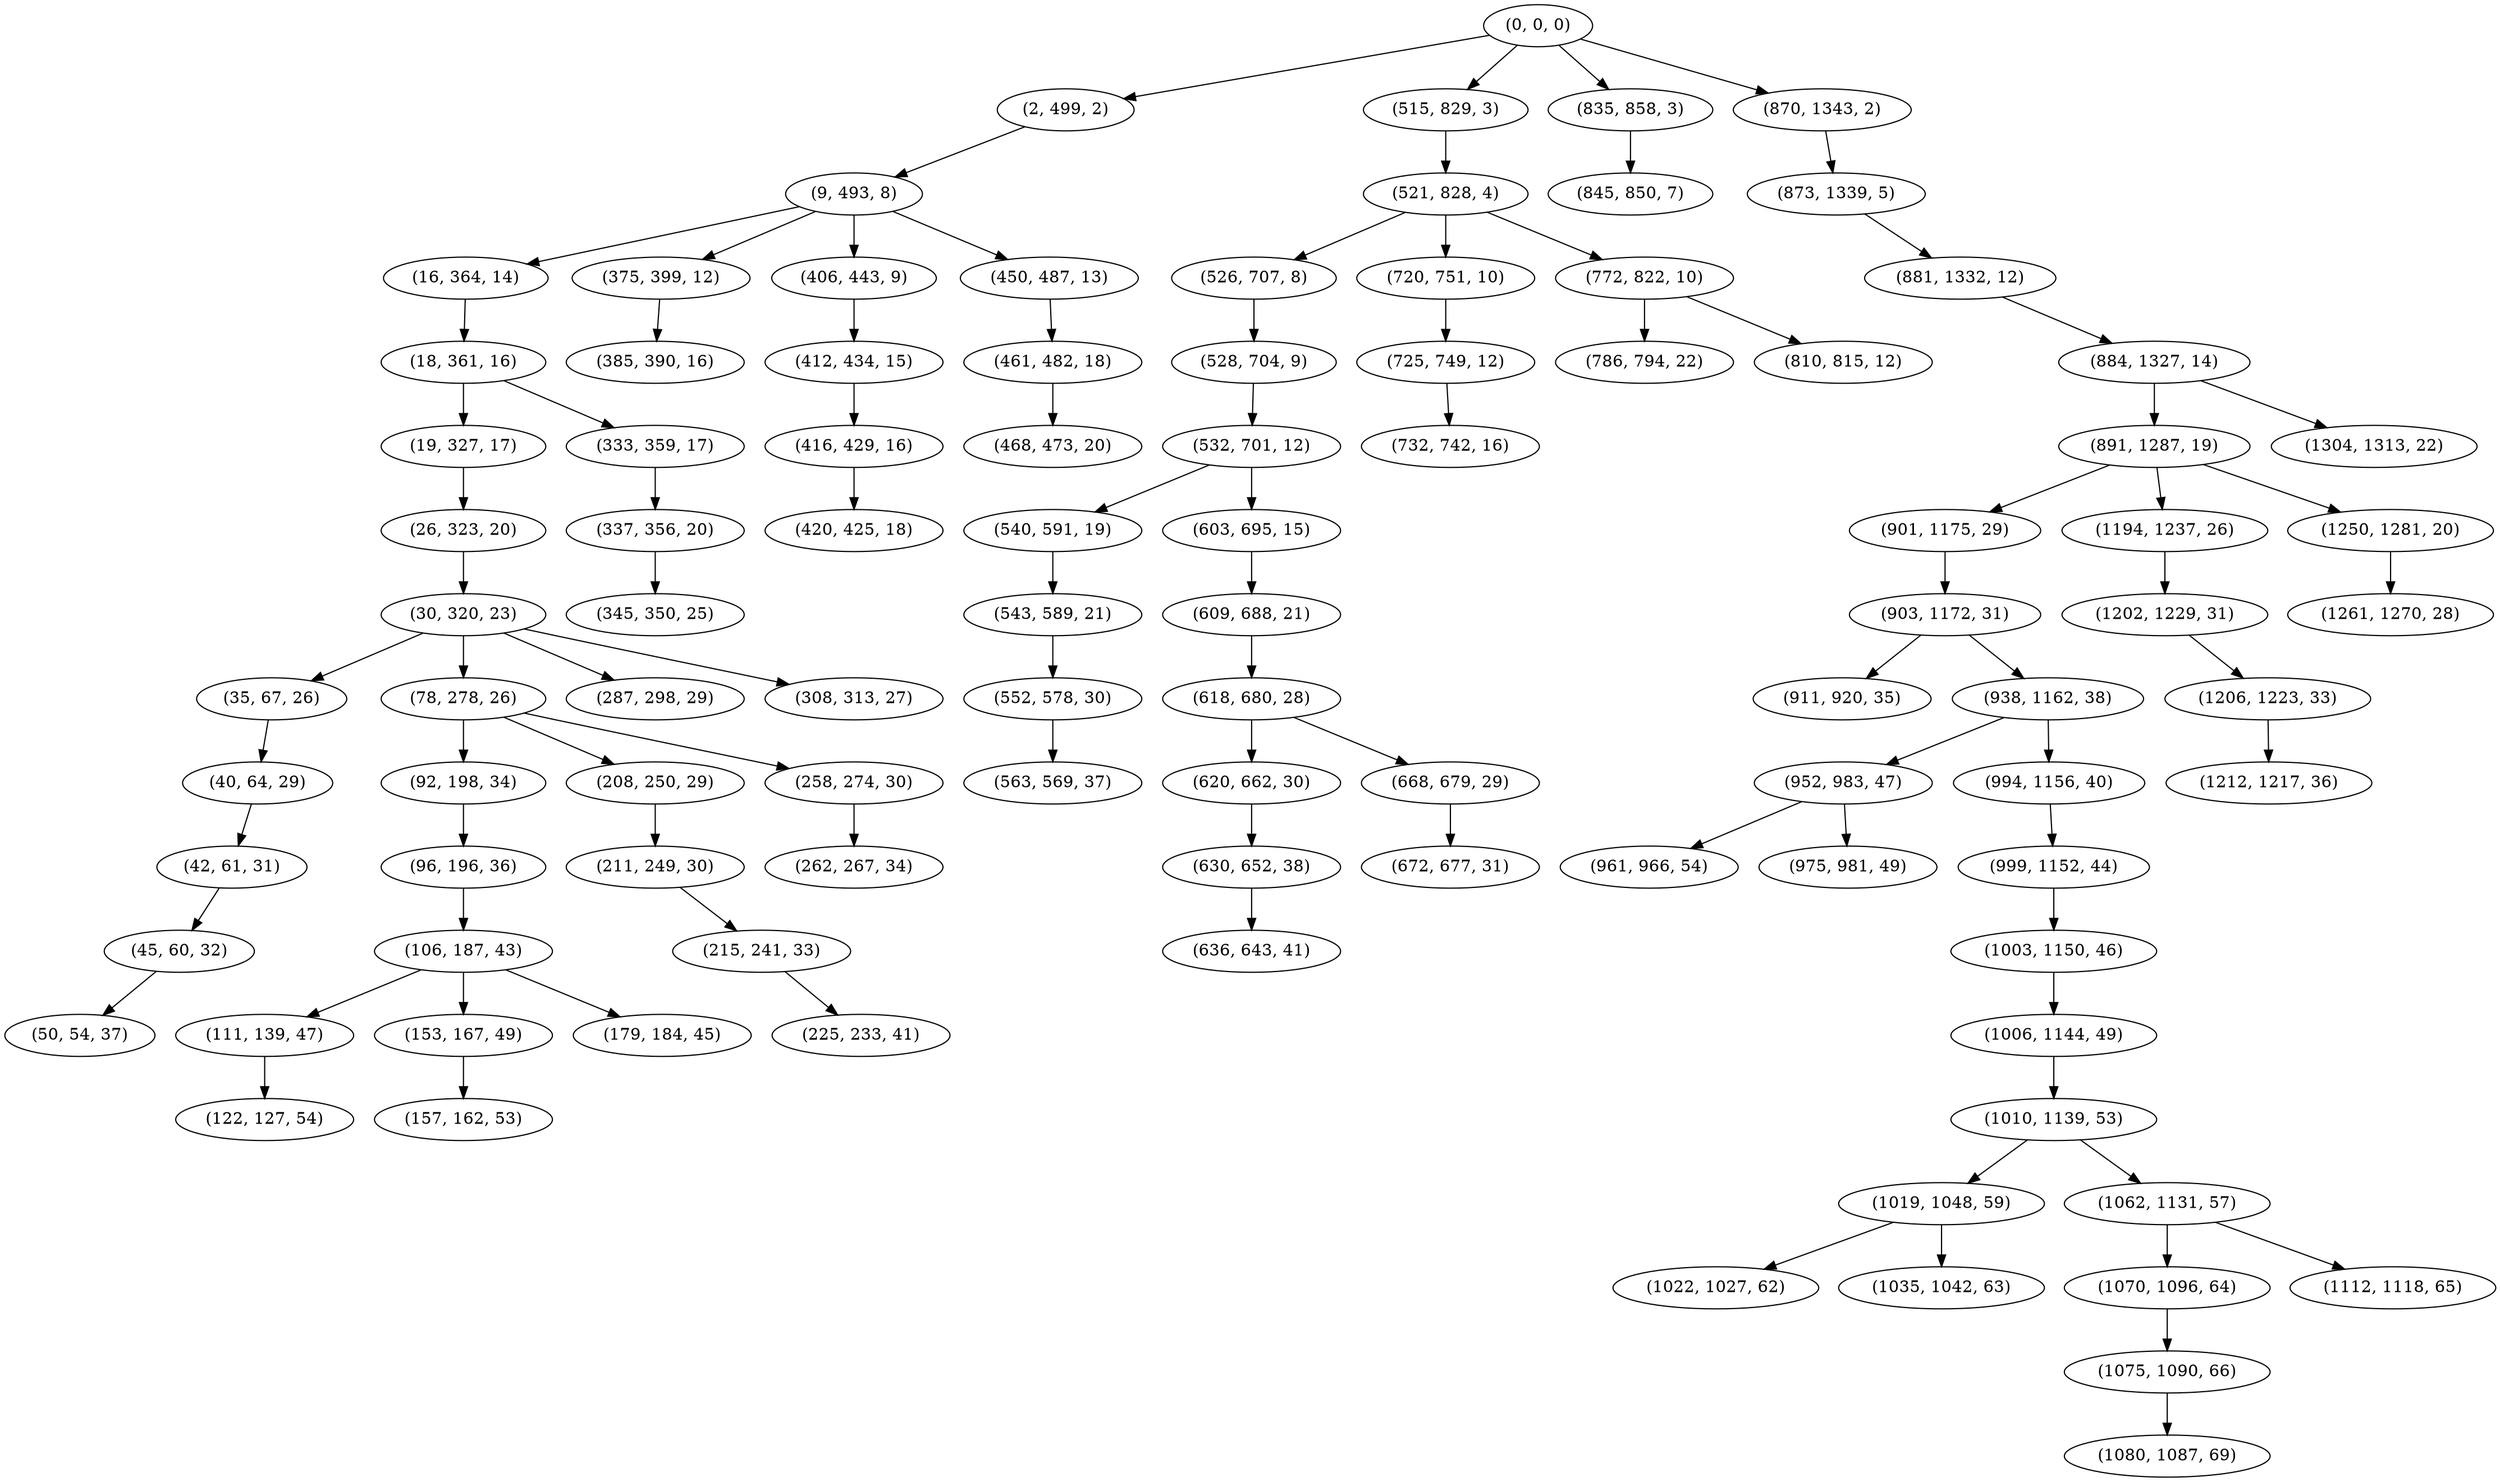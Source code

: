 digraph tree {
    "(0, 0, 0)";
    "(2, 499, 2)";
    "(9, 493, 8)";
    "(16, 364, 14)";
    "(18, 361, 16)";
    "(19, 327, 17)";
    "(26, 323, 20)";
    "(30, 320, 23)";
    "(35, 67, 26)";
    "(40, 64, 29)";
    "(42, 61, 31)";
    "(45, 60, 32)";
    "(50, 54, 37)";
    "(78, 278, 26)";
    "(92, 198, 34)";
    "(96, 196, 36)";
    "(106, 187, 43)";
    "(111, 139, 47)";
    "(122, 127, 54)";
    "(153, 167, 49)";
    "(157, 162, 53)";
    "(179, 184, 45)";
    "(208, 250, 29)";
    "(211, 249, 30)";
    "(215, 241, 33)";
    "(225, 233, 41)";
    "(258, 274, 30)";
    "(262, 267, 34)";
    "(287, 298, 29)";
    "(308, 313, 27)";
    "(333, 359, 17)";
    "(337, 356, 20)";
    "(345, 350, 25)";
    "(375, 399, 12)";
    "(385, 390, 16)";
    "(406, 443, 9)";
    "(412, 434, 15)";
    "(416, 429, 16)";
    "(420, 425, 18)";
    "(450, 487, 13)";
    "(461, 482, 18)";
    "(468, 473, 20)";
    "(515, 829, 3)";
    "(521, 828, 4)";
    "(526, 707, 8)";
    "(528, 704, 9)";
    "(532, 701, 12)";
    "(540, 591, 19)";
    "(543, 589, 21)";
    "(552, 578, 30)";
    "(563, 569, 37)";
    "(603, 695, 15)";
    "(609, 688, 21)";
    "(618, 680, 28)";
    "(620, 662, 30)";
    "(630, 652, 38)";
    "(636, 643, 41)";
    "(668, 679, 29)";
    "(672, 677, 31)";
    "(720, 751, 10)";
    "(725, 749, 12)";
    "(732, 742, 16)";
    "(772, 822, 10)";
    "(786, 794, 22)";
    "(810, 815, 12)";
    "(835, 858, 3)";
    "(845, 850, 7)";
    "(870, 1343, 2)";
    "(873, 1339, 5)";
    "(881, 1332, 12)";
    "(884, 1327, 14)";
    "(891, 1287, 19)";
    "(901, 1175, 29)";
    "(903, 1172, 31)";
    "(911, 920, 35)";
    "(938, 1162, 38)";
    "(952, 983, 47)";
    "(961, 966, 54)";
    "(975, 981, 49)";
    "(994, 1156, 40)";
    "(999, 1152, 44)";
    "(1003, 1150, 46)";
    "(1006, 1144, 49)";
    "(1010, 1139, 53)";
    "(1019, 1048, 59)";
    "(1022, 1027, 62)";
    "(1035, 1042, 63)";
    "(1062, 1131, 57)";
    "(1070, 1096, 64)";
    "(1075, 1090, 66)";
    "(1080, 1087, 69)";
    "(1112, 1118, 65)";
    "(1194, 1237, 26)";
    "(1202, 1229, 31)";
    "(1206, 1223, 33)";
    "(1212, 1217, 36)";
    "(1250, 1281, 20)";
    "(1261, 1270, 28)";
    "(1304, 1313, 22)";
    "(0, 0, 0)" -> "(2, 499, 2)";
    "(0, 0, 0)" -> "(515, 829, 3)";
    "(0, 0, 0)" -> "(835, 858, 3)";
    "(0, 0, 0)" -> "(870, 1343, 2)";
    "(2, 499, 2)" -> "(9, 493, 8)";
    "(9, 493, 8)" -> "(16, 364, 14)";
    "(9, 493, 8)" -> "(375, 399, 12)";
    "(9, 493, 8)" -> "(406, 443, 9)";
    "(9, 493, 8)" -> "(450, 487, 13)";
    "(16, 364, 14)" -> "(18, 361, 16)";
    "(18, 361, 16)" -> "(19, 327, 17)";
    "(18, 361, 16)" -> "(333, 359, 17)";
    "(19, 327, 17)" -> "(26, 323, 20)";
    "(26, 323, 20)" -> "(30, 320, 23)";
    "(30, 320, 23)" -> "(35, 67, 26)";
    "(30, 320, 23)" -> "(78, 278, 26)";
    "(30, 320, 23)" -> "(287, 298, 29)";
    "(30, 320, 23)" -> "(308, 313, 27)";
    "(35, 67, 26)" -> "(40, 64, 29)";
    "(40, 64, 29)" -> "(42, 61, 31)";
    "(42, 61, 31)" -> "(45, 60, 32)";
    "(45, 60, 32)" -> "(50, 54, 37)";
    "(78, 278, 26)" -> "(92, 198, 34)";
    "(78, 278, 26)" -> "(208, 250, 29)";
    "(78, 278, 26)" -> "(258, 274, 30)";
    "(92, 198, 34)" -> "(96, 196, 36)";
    "(96, 196, 36)" -> "(106, 187, 43)";
    "(106, 187, 43)" -> "(111, 139, 47)";
    "(106, 187, 43)" -> "(153, 167, 49)";
    "(106, 187, 43)" -> "(179, 184, 45)";
    "(111, 139, 47)" -> "(122, 127, 54)";
    "(153, 167, 49)" -> "(157, 162, 53)";
    "(208, 250, 29)" -> "(211, 249, 30)";
    "(211, 249, 30)" -> "(215, 241, 33)";
    "(215, 241, 33)" -> "(225, 233, 41)";
    "(258, 274, 30)" -> "(262, 267, 34)";
    "(333, 359, 17)" -> "(337, 356, 20)";
    "(337, 356, 20)" -> "(345, 350, 25)";
    "(375, 399, 12)" -> "(385, 390, 16)";
    "(406, 443, 9)" -> "(412, 434, 15)";
    "(412, 434, 15)" -> "(416, 429, 16)";
    "(416, 429, 16)" -> "(420, 425, 18)";
    "(450, 487, 13)" -> "(461, 482, 18)";
    "(461, 482, 18)" -> "(468, 473, 20)";
    "(515, 829, 3)" -> "(521, 828, 4)";
    "(521, 828, 4)" -> "(526, 707, 8)";
    "(521, 828, 4)" -> "(720, 751, 10)";
    "(521, 828, 4)" -> "(772, 822, 10)";
    "(526, 707, 8)" -> "(528, 704, 9)";
    "(528, 704, 9)" -> "(532, 701, 12)";
    "(532, 701, 12)" -> "(540, 591, 19)";
    "(532, 701, 12)" -> "(603, 695, 15)";
    "(540, 591, 19)" -> "(543, 589, 21)";
    "(543, 589, 21)" -> "(552, 578, 30)";
    "(552, 578, 30)" -> "(563, 569, 37)";
    "(603, 695, 15)" -> "(609, 688, 21)";
    "(609, 688, 21)" -> "(618, 680, 28)";
    "(618, 680, 28)" -> "(620, 662, 30)";
    "(618, 680, 28)" -> "(668, 679, 29)";
    "(620, 662, 30)" -> "(630, 652, 38)";
    "(630, 652, 38)" -> "(636, 643, 41)";
    "(668, 679, 29)" -> "(672, 677, 31)";
    "(720, 751, 10)" -> "(725, 749, 12)";
    "(725, 749, 12)" -> "(732, 742, 16)";
    "(772, 822, 10)" -> "(786, 794, 22)";
    "(772, 822, 10)" -> "(810, 815, 12)";
    "(835, 858, 3)" -> "(845, 850, 7)";
    "(870, 1343, 2)" -> "(873, 1339, 5)";
    "(873, 1339, 5)" -> "(881, 1332, 12)";
    "(881, 1332, 12)" -> "(884, 1327, 14)";
    "(884, 1327, 14)" -> "(891, 1287, 19)";
    "(884, 1327, 14)" -> "(1304, 1313, 22)";
    "(891, 1287, 19)" -> "(901, 1175, 29)";
    "(891, 1287, 19)" -> "(1194, 1237, 26)";
    "(891, 1287, 19)" -> "(1250, 1281, 20)";
    "(901, 1175, 29)" -> "(903, 1172, 31)";
    "(903, 1172, 31)" -> "(911, 920, 35)";
    "(903, 1172, 31)" -> "(938, 1162, 38)";
    "(938, 1162, 38)" -> "(952, 983, 47)";
    "(938, 1162, 38)" -> "(994, 1156, 40)";
    "(952, 983, 47)" -> "(961, 966, 54)";
    "(952, 983, 47)" -> "(975, 981, 49)";
    "(994, 1156, 40)" -> "(999, 1152, 44)";
    "(999, 1152, 44)" -> "(1003, 1150, 46)";
    "(1003, 1150, 46)" -> "(1006, 1144, 49)";
    "(1006, 1144, 49)" -> "(1010, 1139, 53)";
    "(1010, 1139, 53)" -> "(1019, 1048, 59)";
    "(1010, 1139, 53)" -> "(1062, 1131, 57)";
    "(1019, 1048, 59)" -> "(1022, 1027, 62)";
    "(1019, 1048, 59)" -> "(1035, 1042, 63)";
    "(1062, 1131, 57)" -> "(1070, 1096, 64)";
    "(1062, 1131, 57)" -> "(1112, 1118, 65)";
    "(1070, 1096, 64)" -> "(1075, 1090, 66)";
    "(1075, 1090, 66)" -> "(1080, 1087, 69)";
    "(1194, 1237, 26)" -> "(1202, 1229, 31)";
    "(1202, 1229, 31)" -> "(1206, 1223, 33)";
    "(1206, 1223, 33)" -> "(1212, 1217, 36)";
    "(1250, 1281, 20)" -> "(1261, 1270, 28)";
}
